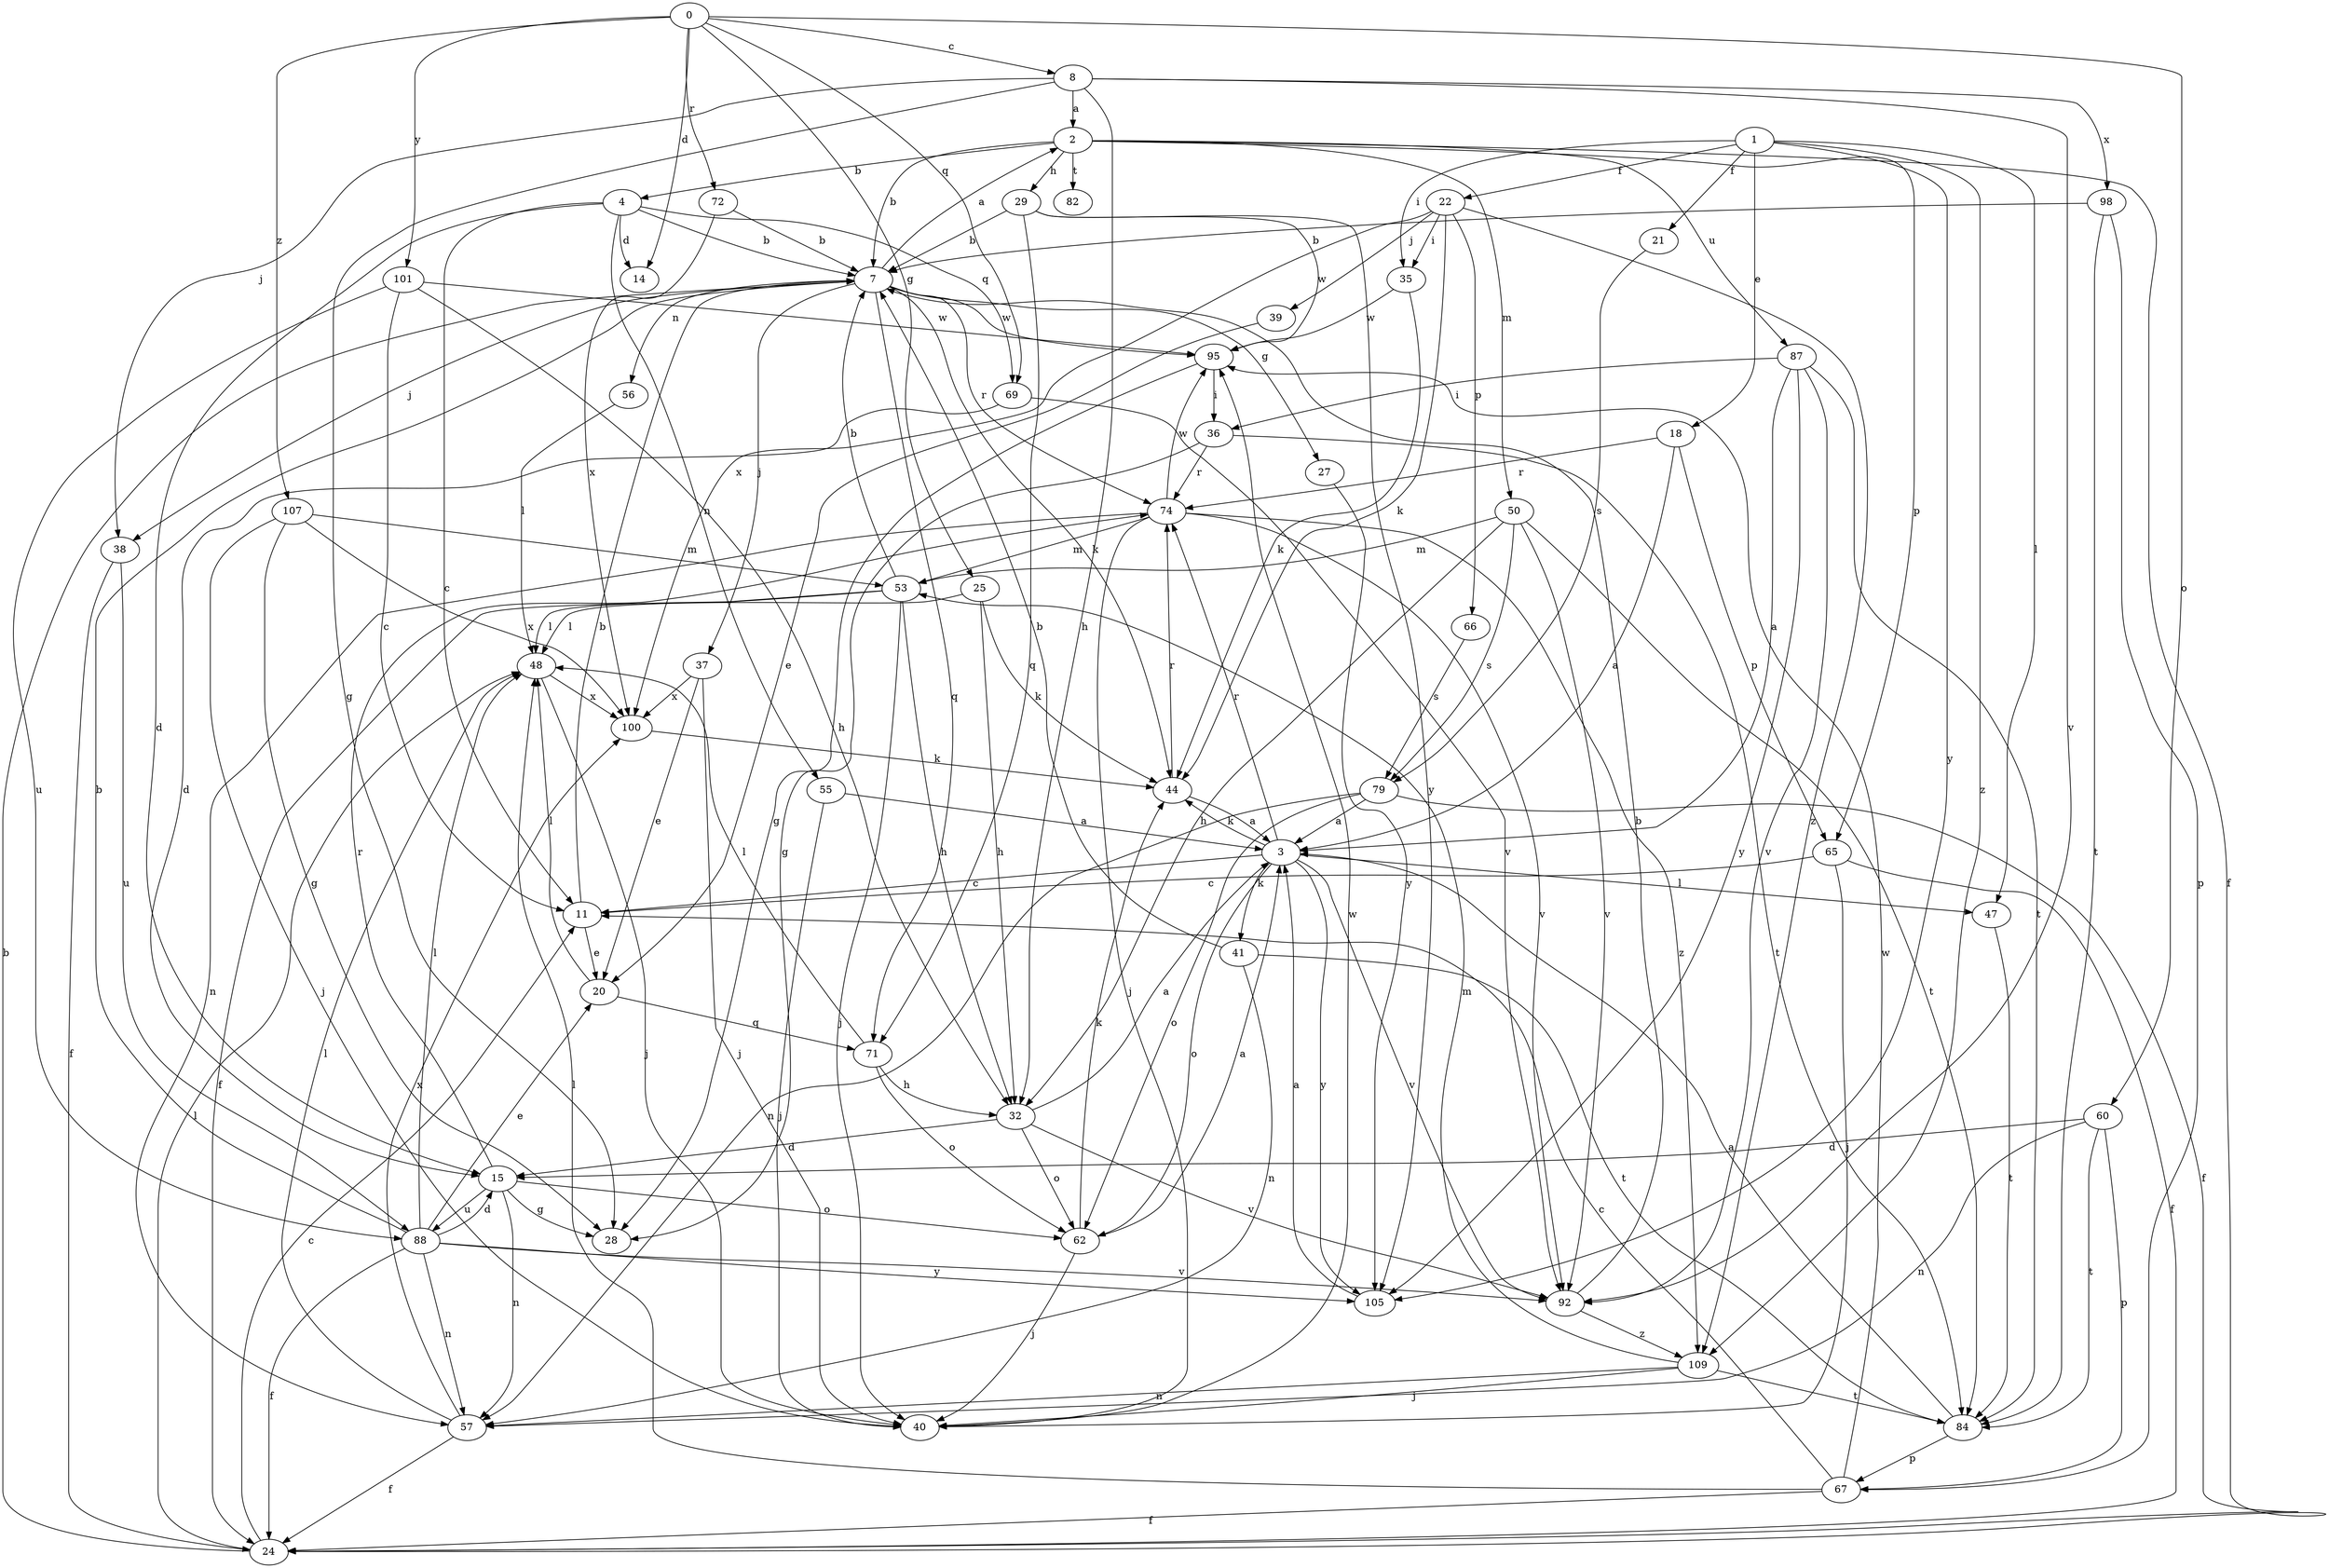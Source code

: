 strict digraph  {
0;
1;
2;
3;
4;
7;
8;
11;
14;
15;
18;
20;
21;
22;
24;
25;
27;
28;
29;
32;
35;
36;
37;
38;
39;
40;
41;
44;
47;
48;
50;
53;
55;
56;
57;
60;
62;
65;
66;
67;
69;
71;
72;
74;
79;
82;
84;
87;
88;
92;
95;
98;
100;
101;
105;
107;
109;
0 -> 8  [label=c];
0 -> 14  [label=d];
0 -> 25  [label=g];
0 -> 60  [label=o];
0 -> 69  [label=q];
0 -> 72  [label=r];
0 -> 101  [label=y];
0 -> 107  [label=z];
1 -> 18  [label=e];
1 -> 21  [label=f];
1 -> 22  [label=f];
1 -> 35  [label=i];
1 -> 47  [label=l];
1 -> 105  [label=y];
1 -> 109  [label=z];
2 -> 4  [label=b];
2 -> 7  [label=b];
2 -> 24  [label=f];
2 -> 29  [label=h];
2 -> 50  [label=m];
2 -> 65  [label=p];
2 -> 82  [label=t];
2 -> 87  [label=u];
3 -> 11  [label=c];
3 -> 41  [label=k];
3 -> 44  [label=k];
3 -> 47  [label=l];
3 -> 62  [label=o];
3 -> 74  [label=r];
3 -> 92  [label=v];
3 -> 105  [label=y];
4 -> 7  [label=b];
4 -> 11  [label=c];
4 -> 14  [label=d];
4 -> 15  [label=d];
4 -> 55  [label=n];
4 -> 69  [label=q];
7 -> 2  [label=a];
7 -> 27  [label=g];
7 -> 37  [label=j];
7 -> 38  [label=j];
7 -> 44  [label=k];
7 -> 56  [label=n];
7 -> 71  [label=q];
7 -> 74  [label=r];
7 -> 95  [label=w];
8 -> 2  [label=a];
8 -> 28  [label=g];
8 -> 32  [label=h];
8 -> 38  [label=j];
8 -> 92  [label=v];
8 -> 98  [label=x];
11 -> 7  [label=b];
11 -> 20  [label=e];
15 -> 28  [label=g];
15 -> 57  [label=n];
15 -> 62  [label=o];
15 -> 74  [label=r];
15 -> 88  [label=u];
18 -> 3  [label=a];
18 -> 65  [label=p];
18 -> 74  [label=r];
20 -> 48  [label=l];
20 -> 71  [label=q];
21 -> 79  [label=s];
22 -> 35  [label=i];
22 -> 39  [label=j];
22 -> 44  [label=k];
22 -> 66  [label=p];
22 -> 100  [label=x];
22 -> 109  [label=z];
24 -> 7  [label=b];
24 -> 11  [label=c];
24 -> 48  [label=l];
25 -> 32  [label=h];
25 -> 44  [label=k];
25 -> 48  [label=l];
27 -> 105  [label=y];
29 -> 7  [label=b];
29 -> 71  [label=q];
29 -> 95  [label=w];
29 -> 105  [label=y];
32 -> 3  [label=a];
32 -> 15  [label=d];
32 -> 62  [label=o];
32 -> 92  [label=v];
35 -> 44  [label=k];
35 -> 95  [label=w];
36 -> 28  [label=g];
36 -> 74  [label=r];
36 -> 84  [label=t];
37 -> 20  [label=e];
37 -> 40  [label=j];
37 -> 100  [label=x];
38 -> 24  [label=f];
38 -> 88  [label=u];
39 -> 20  [label=e];
40 -> 95  [label=w];
41 -> 7  [label=b];
41 -> 57  [label=n];
41 -> 84  [label=t];
44 -> 3  [label=a];
44 -> 74  [label=r];
47 -> 84  [label=t];
48 -> 40  [label=j];
48 -> 100  [label=x];
50 -> 32  [label=h];
50 -> 53  [label=m];
50 -> 79  [label=s];
50 -> 84  [label=t];
50 -> 92  [label=v];
53 -> 7  [label=b];
53 -> 24  [label=f];
53 -> 32  [label=h];
53 -> 40  [label=j];
53 -> 48  [label=l];
55 -> 3  [label=a];
55 -> 40  [label=j];
56 -> 48  [label=l];
57 -> 24  [label=f];
57 -> 48  [label=l];
57 -> 100  [label=x];
60 -> 15  [label=d];
60 -> 57  [label=n];
60 -> 67  [label=p];
60 -> 84  [label=t];
62 -> 3  [label=a];
62 -> 40  [label=j];
62 -> 44  [label=k];
65 -> 11  [label=c];
65 -> 24  [label=f];
65 -> 40  [label=j];
66 -> 79  [label=s];
67 -> 11  [label=c];
67 -> 24  [label=f];
67 -> 48  [label=l];
67 -> 95  [label=w];
69 -> 15  [label=d];
69 -> 92  [label=v];
71 -> 32  [label=h];
71 -> 48  [label=l];
71 -> 62  [label=o];
72 -> 7  [label=b];
72 -> 100  [label=x];
74 -> 40  [label=j];
74 -> 53  [label=m];
74 -> 57  [label=n];
74 -> 92  [label=v];
74 -> 95  [label=w];
74 -> 109  [label=z];
79 -> 3  [label=a];
79 -> 24  [label=f];
79 -> 57  [label=n];
79 -> 62  [label=o];
84 -> 3  [label=a];
84 -> 67  [label=p];
87 -> 3  [label=a];
87 -> 36  [label=i];
87 -> 84  [label=t];
87 -> 92  [label=v];
87 -> 105  [label=y];
88 -> 7  [label=b];
88 -> 15  [label=d];
88 -> 20  [label=e];
88 -> 24  [label=f];
88 -> 48  [label=l];
88 -> 57  [label=n];
88 -> 92  [label=v];
88 -> 105  [label=y];
92 -> 7  [label=b];
92 -> 109  [label=z];
95 -> 28  [label=g];
95 -> 36  [label=i];
98 -> 7  [label=b];
98 -> 67  [label=p];
98 -> 84  [label=t];
100 -> 44  [label=k];
101 -> 11  [label=c];
101 -> 32  [label=h];
101 -> 88  [label=u];
101 -> 95  [label=w];
105 -> 3  [label=a];
107 -> 28  [label=g];
107 -> 40  [label=j];
107 -> 53  [label=m];
107 -> 100  [label=x];
109 -> 40  [label=j];
109 -> 53  [label=m];
109 -> 57  [label=n];
109 -> 84  [label=t];
}
